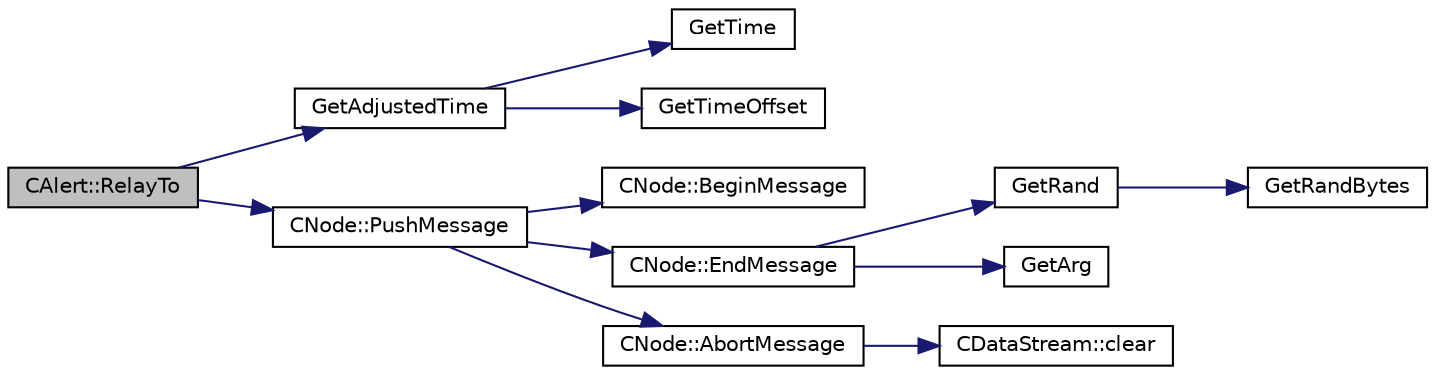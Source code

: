 digraph "CAlert::RelayTo"
{
  edge [fontname="Helvetica",fontsize="10",labelfontname="Helvetica",labelfontsize="10"];
  node [fontname="Helvetica",fontsize="10",shape=record];
  rankdir="LR";
  Node46 [label="CAlert::RelayTo",height=0.2,width=0.4,color="black", fillcolor="grey75", style="filled", fontcolor="black"];
  Node46 -> Node47 [color="midnightblue",fontsize="10",style="solid",fontname="Helvetica"];
  Node47 [label="GetAdjustedTime",height=0.2,width=0.4,color="black", fillcolor="white", style="filled",URL="$timedata_8cpp.html#a09f81b9c7650f898cf3cf305b87547e6"];
  Node47 -> Node48 [color="midnightblue",fontsize="10",style="solid",fontname="Helvetica"];
  Node48 [label="GetTime",height=0.2,width=0.4,color="black", fillcolor="white", style="filled",URL="$utiltime_8cpp.html#a46fac5fba8ba905b5f9acb364f5d8c6f",tooltip="For unit testing. "];
  Node47 -> Node49 [color="midnightblue",fontsize="10",style="solid",fontname="Helvetica"];
  Node49 [label="GetTimeOffset",height=0.2,width=0.4,color="black", fillcolor="white", style="filled",URL="$timedata_8cpp.html#a50ca5344c75631267633f15cfe5e983e",tooltip="\"Never go to sea with two chronometers; take one or three.\" Our three time sources are: ..."];
  Node46 -> Node50 [color="midnightblue",fontsize="10",style="solid",fontname="Helvetica"];
  Node50 [label="CNode::PushMessage",height=0.2,width=0.4,color="black", fillcolor="white", style="filled",URL="$class_c_node.html#a204fda3d33404cb37698c085b1583ab2"];
  Node50 -> Node51 [color="midnightblue",fontsize="10",style="solid",fontname="Helvetica"];
  Node51 [label="CNode::BeginMessage",height=0.2,width=0.4,color="black", fillcolor="white", style="filled",URL="$class_c_node.html#af76d193027757002321d0d674290b955"];
  Node50 -> Node52 [color="midnightblue",fontsize="10",style="solid",fontname="Helvetica"];
  Node52 [label="CNode::EndMessage",height=0.2,width=0.4,color="black", fillcolor="white", style="filled",URL="$class_c_node.html#af8d4b8c0f883afffcb62d906c31b2cdf"];
  Node52 -> Node53 [color="midnightblue",fontsize="10",style="solid",fontname="Helvetica"];
  Node53 [label="GetRand",height=0.2,width=0.4,color="black", fillcolor="white", style="filled",URL="$random_8cpp.html#a27d9149d522b1fa87d84e5e9ca902aef"];
  Node53 -> Node54 [color="midnightblue",fontsize="10",style="solid",fontname="Helvetica"];
  Node54 [label="GetRandBytes",height=0.2,width=0.4,color="black", fillcolor="white", style="filled",URL="$random_8cpp.html#ada0c29949c4d1ac0cc027d93c4771423",tooltip="Functions to gather random data via the OpenSSL PRNG. "];
  Node52 -> Node55 [color="midnightblue",fontsize="10",style="solid",fontname="Helvetica"];
  Node55 [label="GetArg",height=0.2,width=0.4,color="black", fillcolor="white", style="filled",URL="$util_8cpp.html#a24f685720bf40370e5bd2a192ad50cd8",tooltip="Return string argument or default value. "];
  Node50 -> Node56 [color="midnightblue",fontsize="10",style="solid",fontname="Helvetica"];
  Node56 [label="CNode::AbortMessage",height=0.2,width=0.4,color="black", fillcolor="white", style="filled",URL="$class_c_node.html#aae0fdfe555001a60bab8f216c3bc3978"];
  Node56 -> Node57 [color="midnightblue",fontsize="10",style="solid",fontname="Helvetica"];
  Node57 [label="CDataStream::clear",height=0.2,width=0.4,color="black", fillcolor="white", style="filled",URL="$class_c_data_stream.html#ade6ed9a3a481e333900e6496707b9692"];
}
